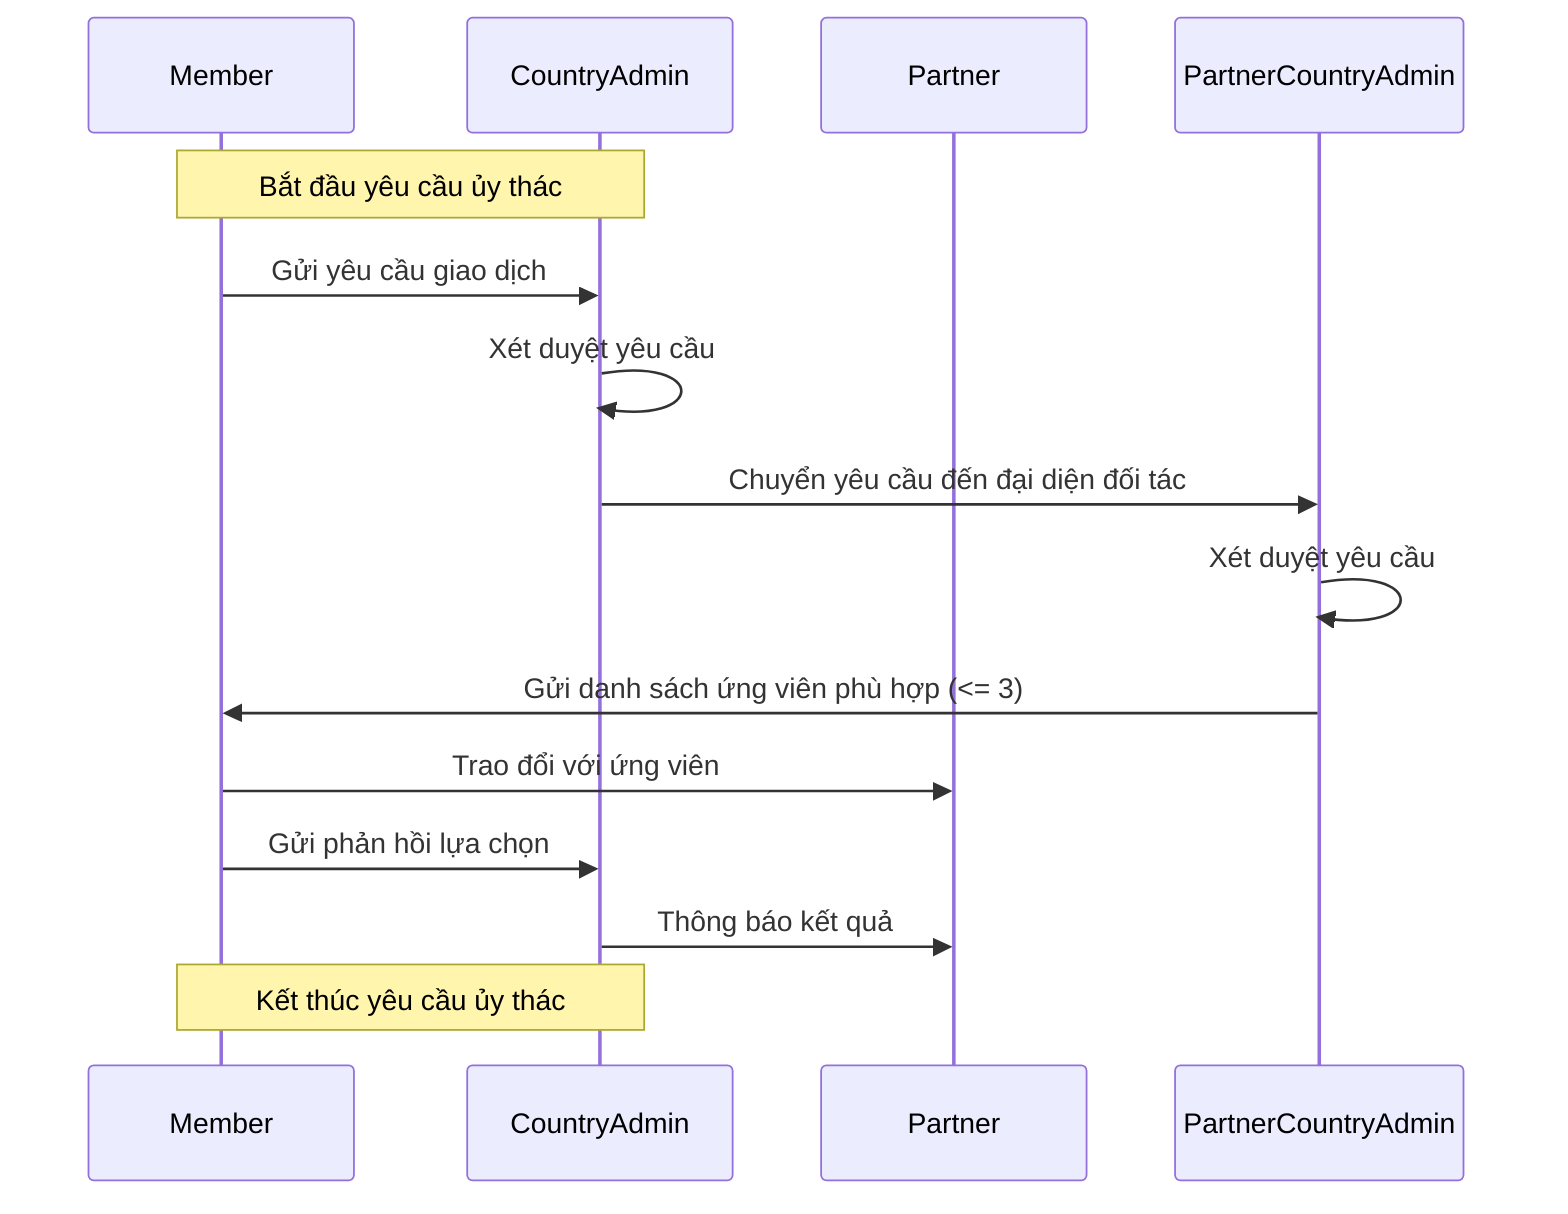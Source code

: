 sequenceDiagram
    participant Member
    participant CountryAdmin
    participant Partner
    participant PartnerCountryAdmin

    Note over Member,CountryAdmin: Bắt đầu yêu cầu ủy thác

    Member->>CountryAdmin: Gửi yêu cầu giao dịch
    CountryAdmin->>CountryAdmin: Xét duyệt yêu cầu
    CountryAdmin->>PartnerCountryAdmin: Chuyển yêu cầu đến đại diện đối tác
    PartnerCountryAdmin->>PartnerCountryAdmin: Xét duyệt yêu cầu
    PartnerCountryAdmin->>Member: Gửi danh sách ứng viên phù hợp (<= 3)
    Member->>Partner: Trao đổi với ứng viên
    Member->>CountryAdmin: Gửi phản hồi lựa chọn
    CountryAdmin->>Partner: Thông báo kết quả

    Note over Member,CountryAdmin: Kết thúc yêu cầu ủy thác
